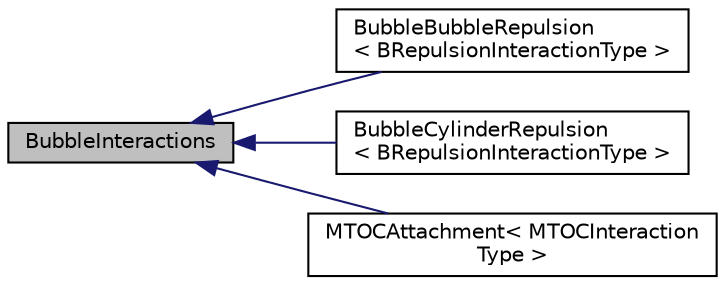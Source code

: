 digraph "BubbleInteractions"
{
 // INTERACTIVE_SVG=YES
  edge [fontname="Helvetica",fontsize="10",labelfontname="Helvetica",labelfontsize="10"];
  node [fontname="Helvetica",fontsize="10",shape=record];
  rankdir="LR";
  Node0 [label="BubbleInteractions",height=0.2,width=0.4,color="black", fillcolor="grey75", style="filled", fontcolor="black"];
  Node0 -> Node1 [dir="back",color="midnightblue",fontsize="10",style="solid",fontname="Helvetica"];
  Node1 [label="BubbleBubbleRepulsion\l\< BRepulsionInteractionType \>",height=0.2,width=0.4,color="black", fillcolor="white", style="filled",URL="$classBubbleBubbleRepulsion.html",tooltip="Represents a repulsive interaction between two Bubbles. "];
  Node0 -> Node2 [dir="back",color="midnightblue",fontsize="10",style="solid",fontname="Helvetica"];
  Node2 [label="BubbleCylinderRepulsion\l\< BRepulsionInteractionType \>",height=0.2,width=0.4,color="black", fillcolor="white", style="filled",URL="$classBubbleCylinderRepulsion.html",tooltip="Represents a repulsive interaction between a Bubble and Cylinder. "];
  Node0 -> Node3 [dir="back",color="midnightblue",fontsize="10",style="solid",fontname="Helvetica"];
  Node3 [label="MTOCAttachment\< MTOCInteraction\lType \>",height=0.2,width=0.4,color="black", fillcolor="white", style="filled",URL="$classMTOCAttachment.html",tooltip="Represents an attachment potential of a MTOC. "];
}

